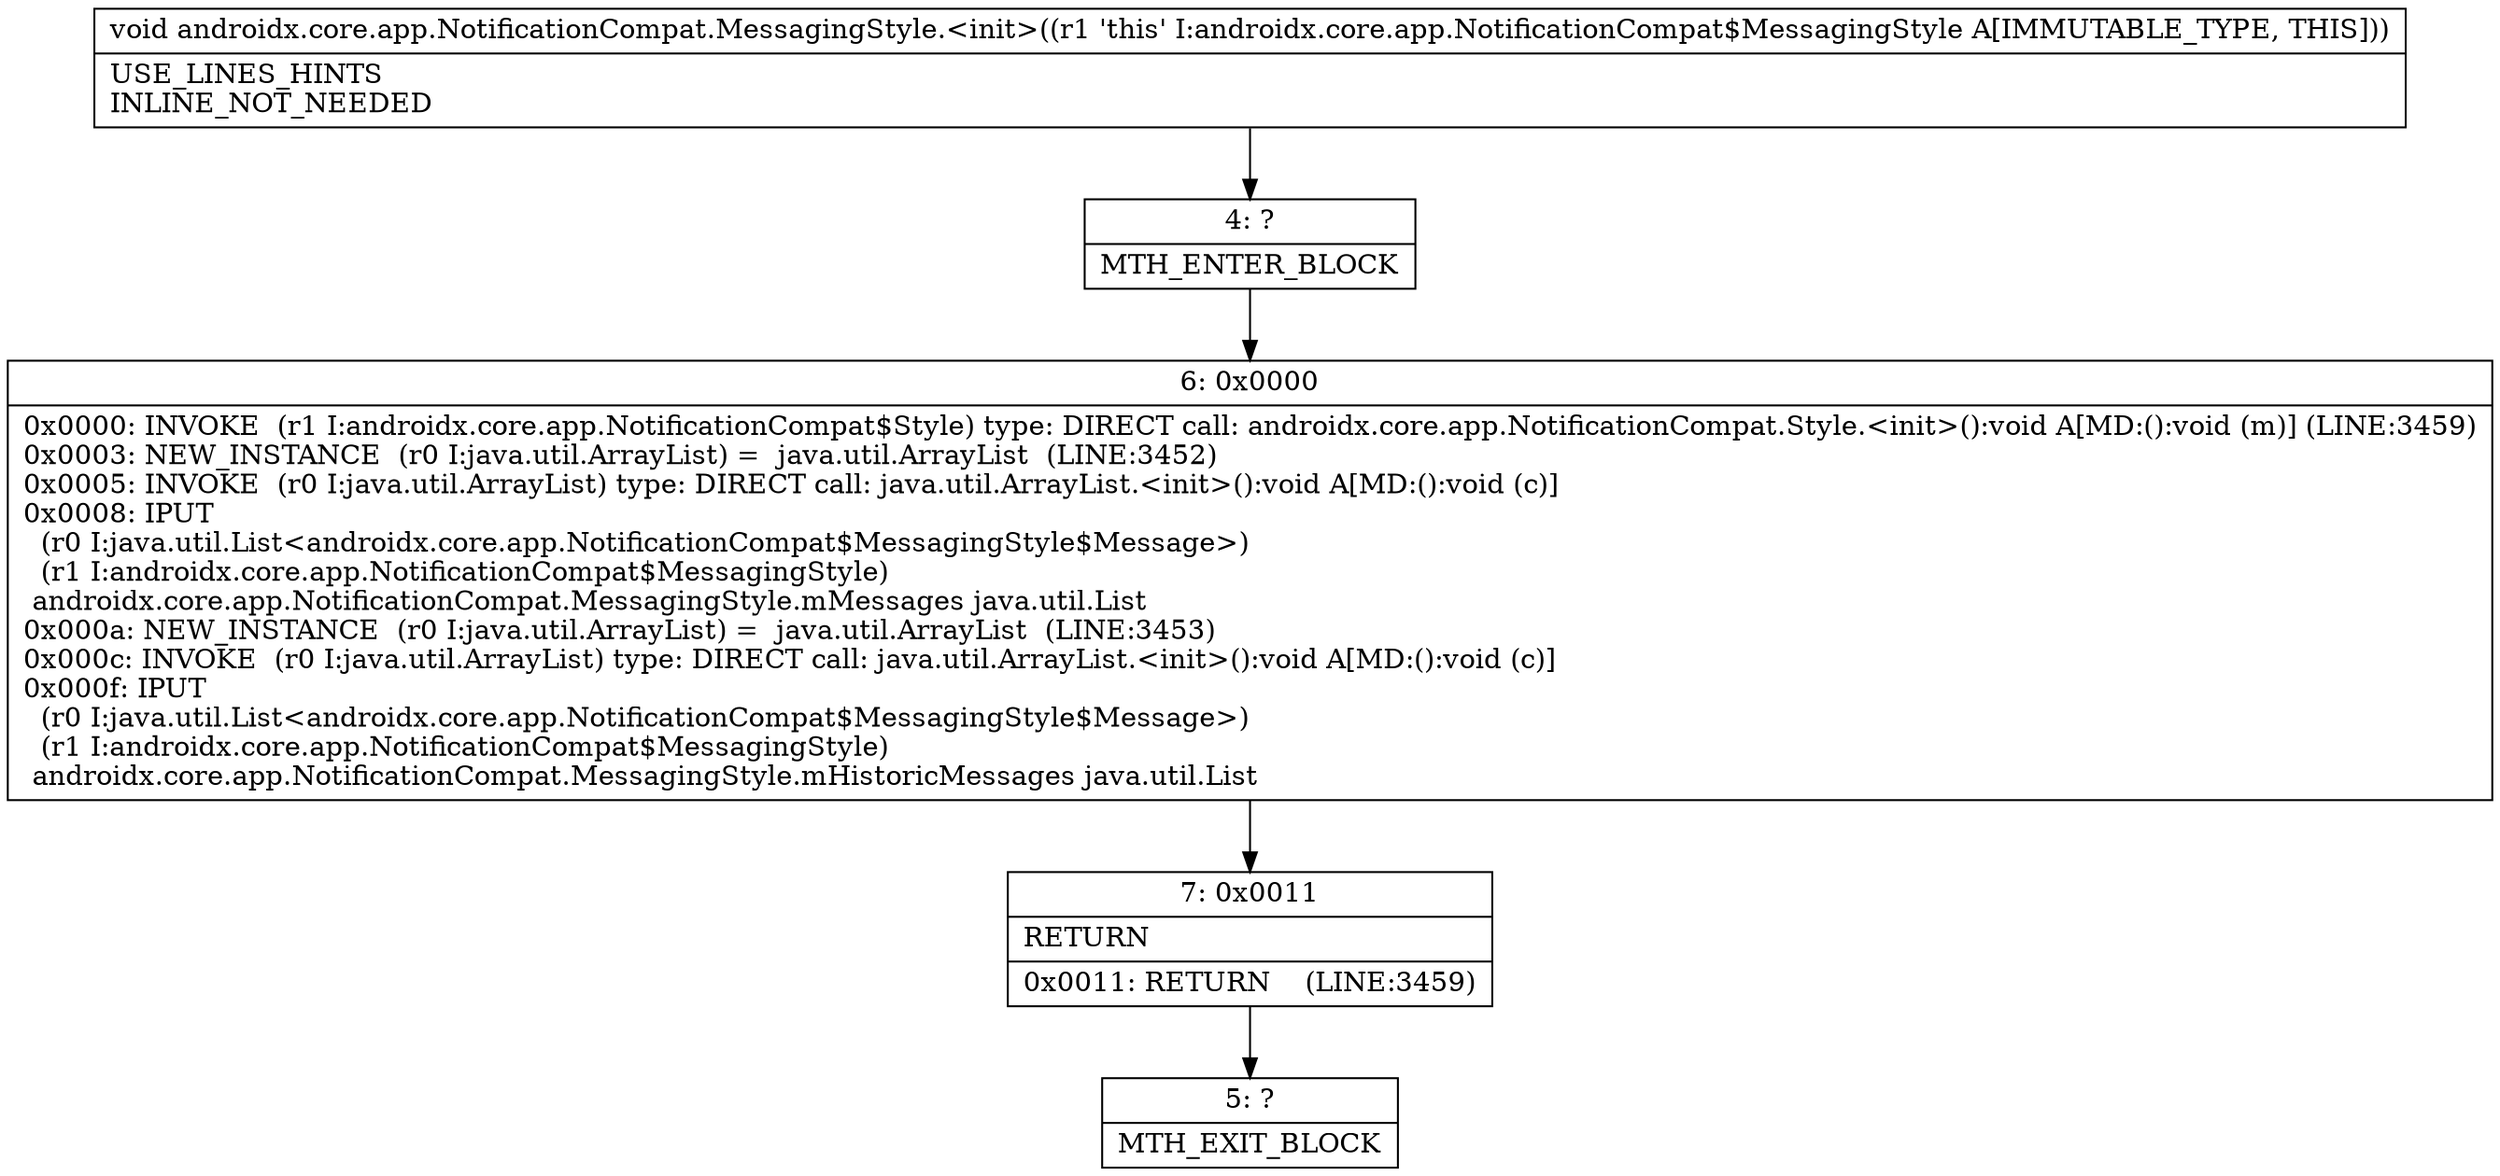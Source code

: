 digraph "CFG forandroidx.core.app.NotificationCompat.MessagingStyle.\<init\>()V" {
Node_4 [shape=record,label="{4\:\ ?|MTH_ENTER_BLOCK\l}"];
Node_6 [shape=record,label="{6\:\ 0x0000|0x0000: INVOKE  (r1 I:androidx.core.app.NotificationCompat$Style) type: DIRECT call: androidx.core.app.NotificationCompat.Style.\<init\>():void A[MD:():void (m)] (LINE:3459)\l0x0003: NEW_INSTANCE  (r0 I:java.util.ArrayList) =  java.util.ArrayList  (LINE:3452)\l0x0005: INVOKE  (r0 I:java.util.ArrayList) type: DIRECT call: java.util.ArrayList.\<init\>():void A[MD:():void (c)]\l0x0008: IPUT  \l  (r0 I:java.util.List\<androidx.core.app.NotificationCompat$MessagingStyle$Message\>)\l  (r1 I:androidx.core.app.NotificationCompat$MessagingStyle)\l androidx.core.app.NotificationCompat.MessagingStyle.mMessages java.util.List \l0x000a: NEW_INSTANCE  (r0 I:java.util.ArrayList) =  java.util.ArrayList  (LINE:3453)\l0x000c: INVOKE  (r0 I:java.util.ArrayList) type: DIRECT call: java.util.ArrayList.\<init\>():void A[MD:():void (c)]\l0x000f: IPUT  \l  (r0 I:java.util.List\<androidx.core.app.NotificationCompat$MessagingStyle$Message\>)\l  (r1 I:androidx.core.app.NotificationCompat$MessagingStyle)\l androidx.core.app.NotificationCompat.MessagingStyle.mHistoricMessages java.util.List \l}"];
Node_7 [shape=record,label="{7\:\ 0x0011|RETURN\l|0x0011: RETURN    (LINE:3459)\l}"];
Node_5 [shape=record,label="{5\:\ ?|MTH_EXIT_BLOCK\l}"];
MethodNode[shape=record,label="{void androidx.core.app.NotificationCompat.MessagingStyle.\<init\>((r1 'this' I:androidx.core.app.NotificationCompat$MessagingStyle A[IMMUTABLE_TYPE, THIS]))  | USE_LINES_HINTS\lINLINE_NOT_NEEDED\l}"];
MethodNode -> Node_4;Node_4 -> Node_6;
Node_6 -> Node_7;
Node_7 -> Node_5;
}

